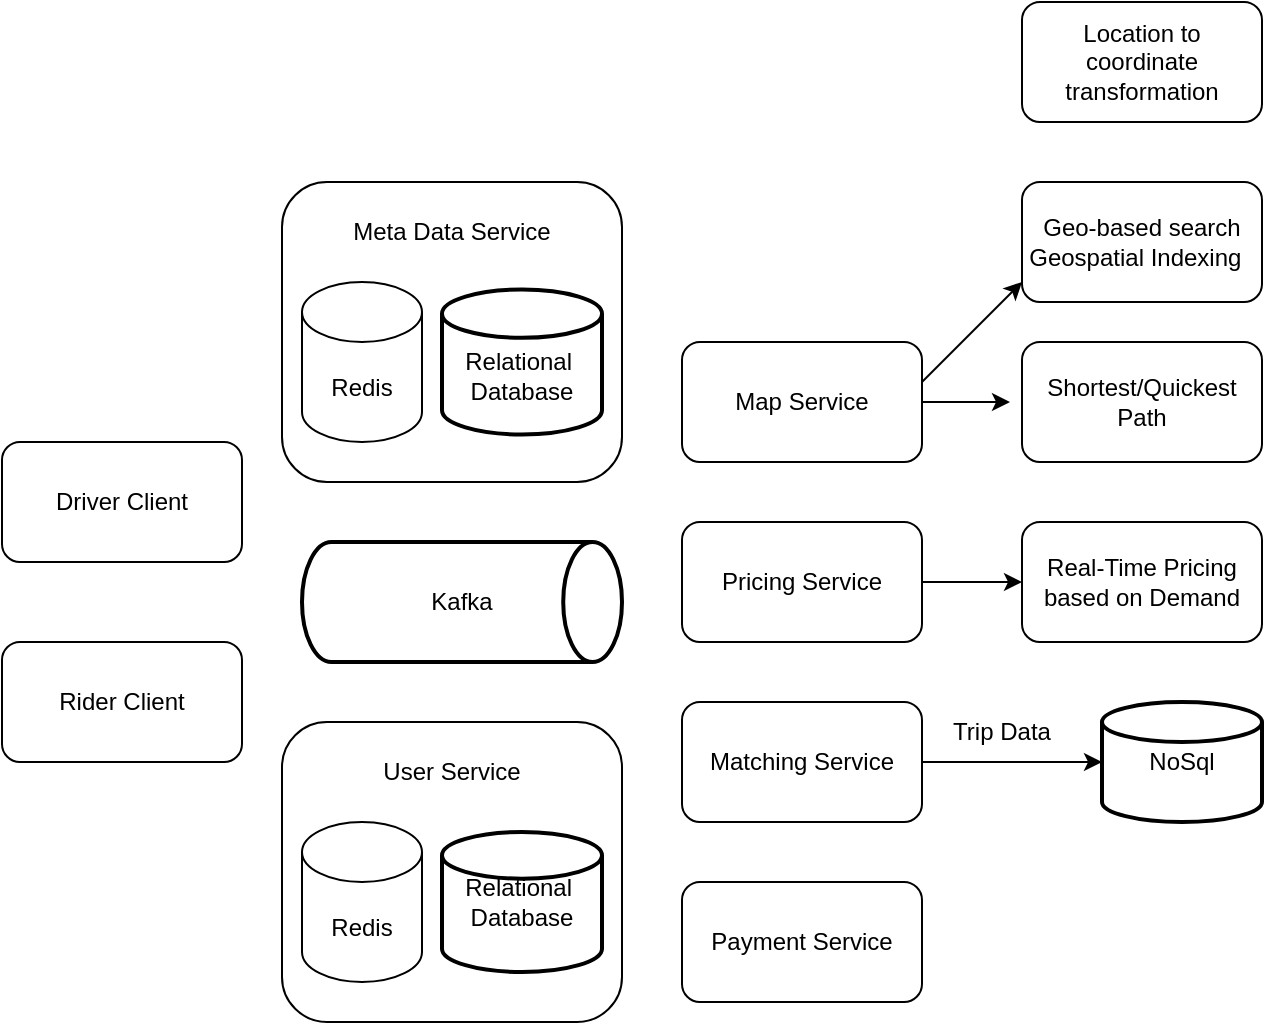 <mxfile version="22.1.11" type="github">
  <diagram name="Page-1" id="Y6eKsyUqFfshavB-rKo6">
    <mxGraphModel dx="2074" dy="738" grid="1" gridSize="10" guides="1" tooltips="1" connect="1" arrows="1" fold="1" page="1" pageScale="1" pageWidth="850" pageHeight="1100" math="0" shadow="0">
      <root>
        <mxCell id="0" />
        <mxCell id="1" parent="0" />
        <mxCell id="VfOgpz1cqz4TCtgIjr0e-1" value="Driver Client" style="rounded=1;whiteSpace=wrap;html=1;" parent="1" vertex="1">
          <mxGeometry x="20" y="290" width="120" height="60" as="geometry" />
        </mxCell>
        <mxCell id="VfOgpz1cqz4TCtgIjr0e-2" value="Rider Client" style="rounded=1;whiteSpace=wrap;html=1;" parent="1" vertex="1">
          <mxGeometry x="20" y="390" width="120" height="60" as="geometry" />
        </mxCell>
        <mxCell id="VfOgpz1cqz4TCtgIjr0e-4" value="Map Service" style="rounded=1;whiteSpace=wrap;html=1;" parent="1" vertex="1">
          <mxGeometry x="360" y="240" width="120" height="60" as="geometry" />
        </mxCell>
        <mxCell id="VfOgpz1cqz4TCtgIjr0e-5" value="Pricing Service" style="rounded=1;whiteSpace=wrap;html=1;" parent="1" vertex="1">
          <mxGeometry x="360" y="330" width="120" height="60" as="geometry" />
        </mxCell>
        <mxCell id="VfOgpz1cqz4TCtgIjr0e-7" value="" style="endArrow=classic;html=1;rounded=0;" parent="1" edge="1">
          <mxGeometry width="50" height="50" relative="1" as="geometry">
            <mxPoint x="480" y="260" as="sourcePoint" />
            <mxPoint x="530" y="210" as="targetPoint" />
          </mxGeometry>
        </mxCell>
        <mxCell id="VfOgpz1cqz4TCtgIjr0e-8" value="Geo-based search&lt;br&gt;Geospatial Indexing&amp;nbsp;&amp;nbsp;" style="rounded=1;whiteSpace=wrap;html=1;" parent="1" vertex="1">
          <mxGeometry x="530" y="160" width="120" height="60" as="geometry" />
        </mxCell>
        <mxCell id="VfOgpz1cqz4TCtgIjr0e-9" value="Shortest/Quickest Path" style="rounded=1;whiteSpace=wrap;html=1;" parent="1" vertex="1">
          <mxGeometry x="530" y="240" width="120" height="60" as="geometry" />
        </mxCell>
        <mxCell id="VfOgpz1cqz4TCtgIjr0e-10" value="" style="endArrow=classic;html=1;rounded=0;exitX=1;exitY=0.5;exitDx=0;exitDy=0;entryX=-0.05;entryY=0.5;entryDx=0;entryDy=0;entryPerimeter=0;" parent="1" source="VfOgpz1cqz4TCtgIjr0e-4" target="VfOgpz1cqz4TCtgIjr0e-9" edge="1">
          <mxGeometry width="50" height="50" relative="1" as="geometry">
            <mxPoint x="670" y="430" as="sourcePoint" />
            <mxPoint x="720" y="380" as="targetPoint" />
          </mxGeometry>
        </mxCell>
        <mxCell id="VfOgpz1cqz4TCtgIjr0e-11" value="Real-Time Pricing based on Demand" style="rounded=1;whiteSpace=wrap;html=1;" parent="1" vertex="1">
          <mxGeometry x="530" y="330" width="120" height="60" as="geometry" />
        </mxCell>
        <mxCell id="VfOgpz1cqz4TCtgIjr0e-12" value="" style="endArrow=classic;html=1;rounded=0;exitX=1;exitY=0.5;exitDx=0;exitDy=0;entryX=0;entryY=0.5;entryDx=0;entryDy=0;" parent="1" source="VfOgpz1cqz4TCtgIjr0e-5" target="VfOgpz1cqz4TCtgIjr0e-11" edge="1">
          <mxGeometry width="50" height="50" relative="1" as="geometry">
            <mxPoint x="570" y="440" as="sourcePoint" />
            <mxPoint x="620" y="390" as="targetPoint" />
          </mxGeometry>
        </mxCell>
        <mxCell id="VfOgpz1cqz4TCtgIjr0e-13" value="Matching Service" style="rounded=1;whiteSpace=wrap;html=1;" parent="1" vertex="1">
          <mxGeometry x="360" y="420" width="120" height="60" as="geometry" />
        </mxCell>
        <mxCell id="VfOgpz1cqz4TCtgIjr0e-14" value="Payment Service" style="rounded=1;whiteSpace=wrap;html=1;" parent="1" vertex="1">
          <mxGeometry x="360" y="510" width="120" height="60" as="geometry" />
        </mxCell>
        <mxCell id="VfOgpz1cqz4TCtgIjr0e-15" value="Kafka" style="strokeWidth=2;html=1;shape=mxgraph.flowchart.direct_data;whiteSpace=wrap;" parent="1" vertex="1">
          <mxGeometry x="170" y="340" width="160" height="60" as="geometry" />
        </mxCell>
        <mxCell id="VfOgpz1cqz4TCtgIjr0e-17" value="NoSql" style="strokeWidth=2;html=1;shape=mxgraph.flowchart.database;whiteSpace=wrap;" parent="1" vertex="1">
          <mxGeometry x="570" y="420" width="80" height="60" as="geometry" />
        </mxCell>
        <mxCell id="VfOgpz1cqz4TCtgIjr0e-19" value="" style="rounded=1;whiteSpace=wrap;html=1;" parent="1" vertex="1">
          <mxGeometry x="160" y="160" width="170" height="150" as="geometry" />
        </mxCell>
        <mxCell id="VfOgpz1cqz4TCtgIjr0e-16" value="&lt;br&gt;Relational&amp;nbsp;&lt;br&gt;Database" style="strokeWidth=2;html=1;shape=mxgraph.flowchart.database;whiteSpace=wrap;" parent="1" vertex="1">
          <mxGeometry x="240" y="213.75" width="80" height="72.5" as="geometry" />
        </mxCell>
        <mxCell id="VfOgpz1cqz4TCtgIjr0e-18" value="Redis" style="shape=cylinder3;whiteSpace=wrap;html=1;boundedLbl=1;backgroundOutline=1;size=15;" parent="1" vertex="1">
          <mxGeometry x="170" y="210" width="60" height="80" as="geometry" />
        </mxCell>
        <mxCell id="VfOgpz1cqz4TCtgIjr0e-20" value="Meta Data Service" style="text;html=1;strokeColor=none;fillColor=none;align=center;verticalAlign=middle;whiteSpace=wrap;rounded=0;" parent="1" vertex="1">
          <mxGeometry x="170" y="170" width="150" height="30" as="geometry" />
        </mxCell>
        <mxCell id="VfOgpz1cqz4TCtgIjr0e-21" value="" style="endArrow=classic;html=1;rounded=0;entryX=0;entryY=0.5;entryDx=0;entryDy=0;entryPerimeter=0;exitX=1;exitY=0.5;exitDx=0;exitDy=0;" parent="1" source="VfOgpz1cqz4TCtgIjr0e-13" target="VfOgpz1cqz4TCtgIjr0e-17" edge="1">
          <mxGeometry width="50" height="50" relative="1" as="geometry">
            <mxPoint x="270" y="570" as="sourcePoint" />
            <mxPoint x="320" y="520" as="targetPoint" />
          </mxGeometry>
        </mxCell>
        <mxCell id="VfOgpz1cqz4TCtgIjr0e-22" value="Location to coordinate transformation" style="rounded=1;whiteSpace=wrap;html=1;" parent="1" vertex="1">
          <mxGeometry x="530" y="70" width="120" height="60" as="geometry" />
        </mxCell>
        <mxCell id="6CocpNowR1pE_EUjfdPT-1" value="" style="rounded=1;whiteSpace=wrap;html=1;" parent="1" vertex="1">
          <mxGeometry x="160" y="430" width="170" height="150" as="geometry" />
        </mxCell>
        <mxCell id="6CocpNowR1pE_EUjfdPT-2" value="Relational&amp;nbsp;&lt;br&gt;Database" style="strokeWidth=2;html=1;shape=mxgraph.flowchart.database;whiteSpace=wrap;" parent="1" vertex="1">
          <mxGeometry x="240" y="485" width="80" height="70" as="geometry" />
        </mxCell>
        <mxCell id="6CocpNowR1pE_EUjfdPT-3" value="Redis" style="shape=cylinder3;whiteSpace=wrap;html=1;boundedLbl=1;backgroundOutline=1;size=15;" parent="1" vertex="1">
          <mxGeometry x="170" y="480" width="60" height="80" as="geometry" />
        </mxCell>
        <mxCell id="6CocpNowR1pE_EUjfdPT-4" value="User Service" style="text;html=1;strokeColor=none;fillColor=none;align=center;verticalAlign=middle;whiteSpace=wrap;rounded=0;" parent="1" vertex="1">
          <mxGeometry x="170" y="440" width="150" height="30" as="geometry" />
        </mxCell>
        <mxCell id="6CocpNowR1pE_EUjfdPT-5" value="Trip Data" style="text;html=1;strokeColor=none;fillColor=none;align=center;verticalAlign=middle;whiteSpace=wrap;rounded=0;" parent="1" vertex="1">
          <mxGeometry x="490" y="420" width="60" height="30" as="geometry" />
        </mxCell>
      </root>
    </mxGraphModel>
  </diagram>
</mxfile>
